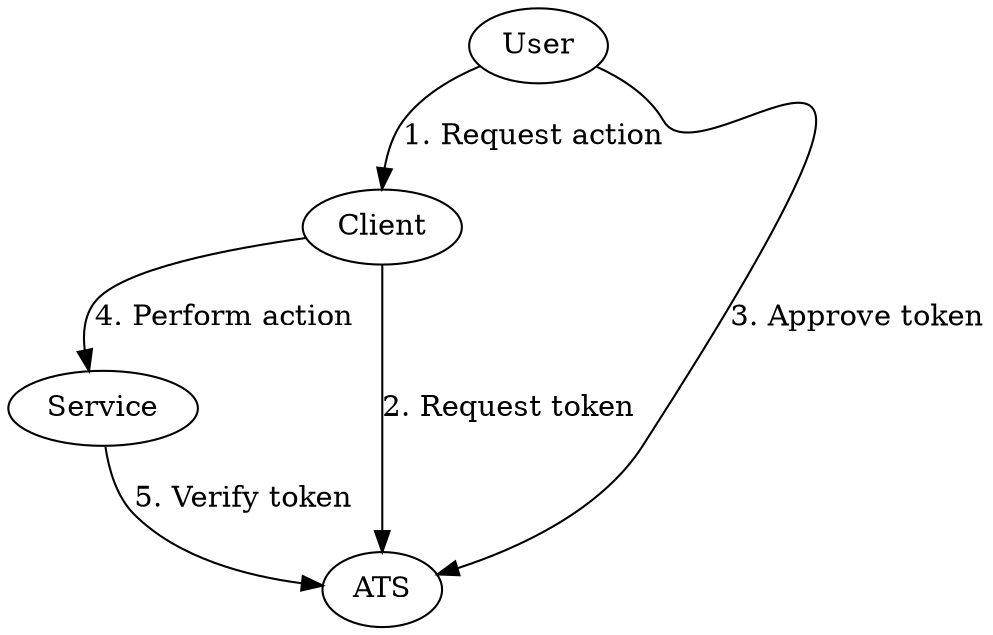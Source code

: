 digraph "Anchor Token Server" {

    user [label="User"];
    client [label="Client"];
    service [label="Service"];
    server [label="ATS"];

    user -> client    [label="1. Request action"];
    client -> server  [label="2. Request token"];
    user -> server    [label="3. Approve token"];
    client -> service [label="4. Perform action"];
    service -> server [label="5. Verify token"];

}

